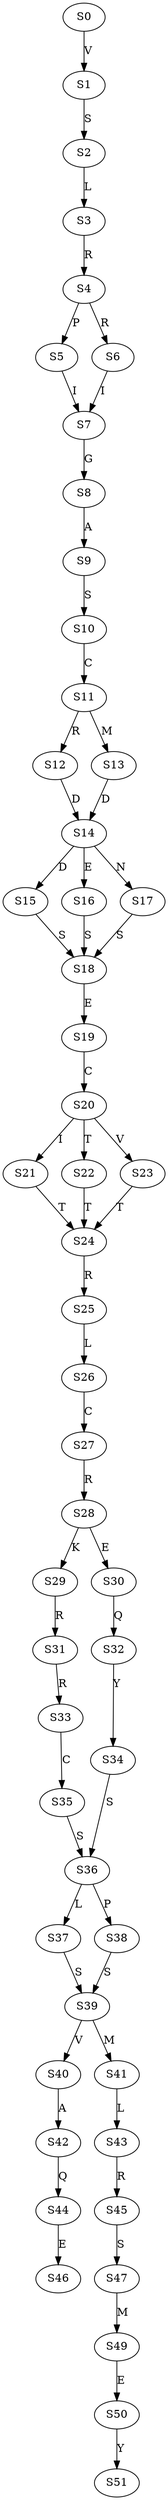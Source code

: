 strict digraph  {
	S0 -> S1 [ label = V ];
	S1 -> S2 [ label = S ];
	S2 -> S3 [ label = L ];
	S3 -> S4 [ label = R ];
	S4 -> S5 [ label = P ];
	S4 -> S6 [ label = R ];
	S5 -> S7 [ label = I ];
	S6 -> S7 [ label = I ];
	S7 -> S8 [ label = G ];
	S8 -> S9 [ label = A ];
	S9 -> S10 [ label = S ];
	S10 -> S11 [ label = C ];
	S11 -> S12 [ label = R ];
	S11 -> S13 [ label = M ];
	S12 -> S14 [ label = D ];
	S13 -> S14 [ label = D ];
	S14 -> S15 [ label = D ];
	S14 -> S16 [ label = E ];
	S14 -> S17 [ label = N ];
	S15 -> S18 [ label = S ];
	S16 -> S18 [ label = S ];
	S17 -> S18 [ label = S ];
	S18 -> S19 [ label = E ];
	S19 -> S20 [ label = C ];
	S20 -> S21 [ label = I ];
	S20 -> S22 [ label = T ];
	S20 -> S23 [ label = V ];
	S21 -> S24 [ label = T ];
	S22 -> S24 [ label = T ];
	S23 -> S24 [ label = T ];
	S24 -> S25 [ label = R ];
	S25 -> S26 [ label = L ];
	S26 -> S27 [ label = C ];
	S27 -> S28 [ label = R ];
	S28 -> S29 [ label = K ];
	S28 -> S30 [ label = E ];
	S29 -> S31 [ label = R ];
	S30 -> S32 [ label = Q ];
	S31 -> S33 [ label = R ];
	S32 -> S34 [ label = Y ];
	S33 -> S35 [ label = C ];
	S34 -> S36 [ label = S ];
	S35 -> S36 [ label = S ];
	S36 -> S37 [ label = L ];
	S36 -> S38 [ label = P ];
	S37 -> S39 [ label = S ];
	S38 -> S39 [ label = S ];
	S39 -> S40 [ label = V ];
	S39 -> S41 [ label = M ];
	S40 -> S42 [ label = A ];
	S41 -> S43 [ label = L ];
	S42 -> S44 [ label = Q ];
	S43 -> S45 [ label = R ];
	S44 -> S46 [ label = E ];
	S45 -> S47 [ label = S ];
	S47 -> S49 [ label = M ];
	S49 -> S50 [ label = E ];
	S50 -> S51 [ label = Y ];
}
